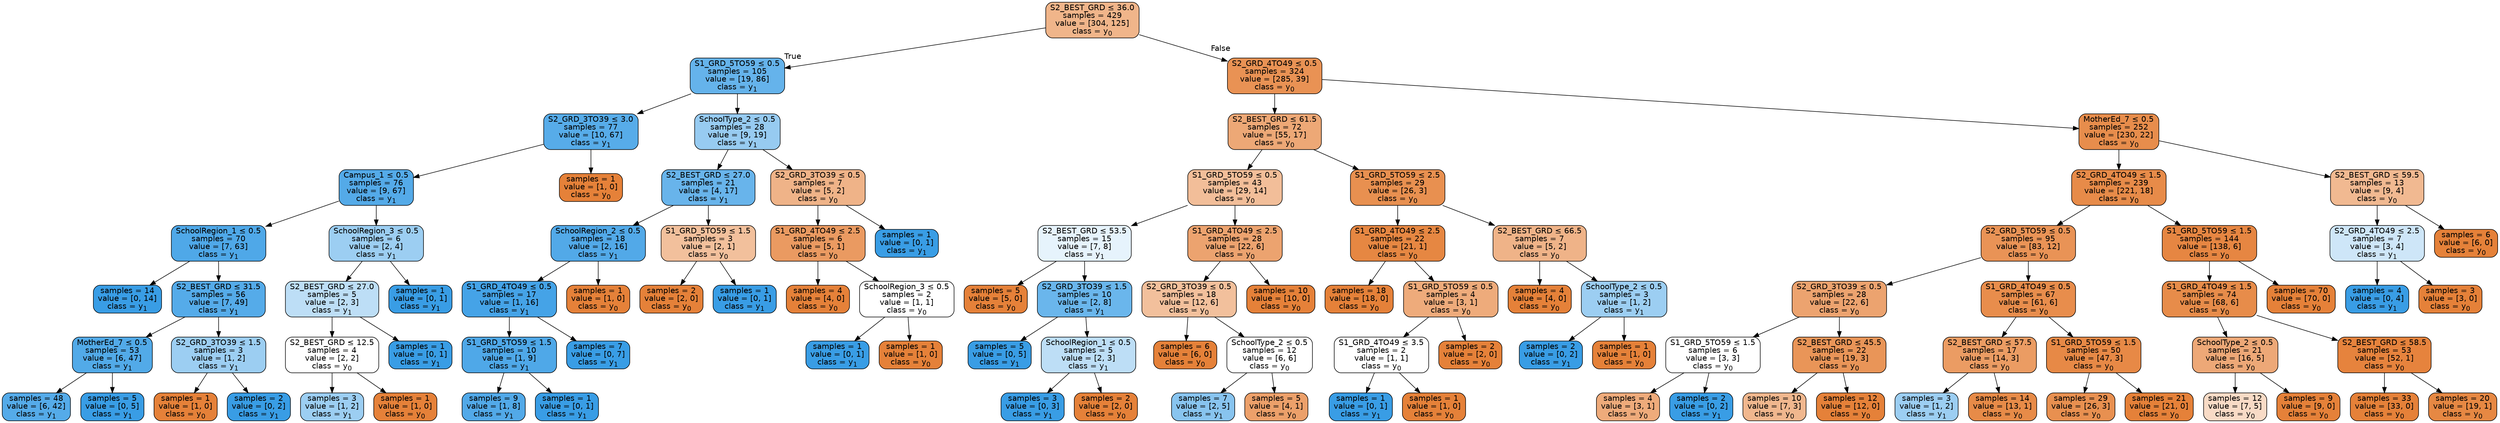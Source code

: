 digraph Tree {
node [shape=box, style="filled, rounded", color="black", fontname=helvetica] ;
edge [fontname=helvetica] ;
0 [label=<S2_BEST_GRD &le; 36.0<br/>samples = 429<br/>value = [304, 125]<br/>class = y<SUB>0</SUB>>, fillcolor="#f0b58a"] ;
1 [label=<S1_GRD_5TO59 &le; 0.5<br/>samples = 105<br/>value = [19, 86]<br/>class = y<SUB>1</SUB>>, fillcolor="#65b3eb"] ;
0 -> 1 [labeldistance=2.5, labelangle=45, headlabel="True"] ;
2 [label=<S2_GRD_3TO39 &le; 3.0<br/>samples = 77<br/>value = [10, 67]<br/>class = y<SUB>1</SUB>>, fillcolor="#57ace9"] ;
1 -> 2 ;
3 [label=<Campus_1 &le; 0.5<br/>samples = 76<br/>value = [9, 67]<br/>class = y<SUB>1</SUB>>, fillcolor="#54aae8"] ;
2 -> 3 ;
4 [label=<SchoolRegion_1 &le; 0.5<br/>samples = 70<br/>value = [7, 63]<br/>class = y<SUB>1</SUB>>, fillcolor="#4fa8e8"] ;
3 -> 4 ;
5 [label=<samples = 14<br/>value = [0, 14]<br/>class = y<SUB>1</SUB>>, fillcolor="#399de5"] ;
4 -> 5 ;
6 [label=<S2_BEST_GRD &le; 31.5<br/>samples = 56<br/>value = [7, 49]<br/>class = y<SUB>1</SUB>>, fillcolor="#55abe9"] ;
4 -> 6 ;
7 [label=<MotherEd_7 &le; 0.5<br/>samples = 53<br/>value = [6, 47]<br/>class = y<SUB>1</SUB>>, fillcolor="#52aae8"] ;
6 -> 7 ;
8 [label=<samples = 48<br/>value = [6, 42]<br/>class = y<SUB>1</SUB>>, fillcolor="#55abe9"] ;
7 -> 8 ;
9 [label=<samples = 5<br/>value = [0, 5]<br/>class = y<SUB>1</SUB>>, fillcolor="#399de5"] ;
7 -> 9 ;
10 [label=<S2_GRD_3TO39 &le; 1.5<br/>samples = 3<br/>value = [1, 2]<br/>class = y<SUB>1</SUB>>, fillcolor="#9ccef2"] ;
6 -> 10 ;
11 [label=<samples = 1<br/>value = [1, 0]<br/>class = y<SUB>0</SUB>>, fillcolor="#e58139"] ;
10 -> 11 ;
12 [label=<samples = 2<br/>value = [0, 2]<br/>class = y<SUB>1</SUB>>, fillcolor="#399de5"] ;
10 -> 12 ;
13 [label=<SchoolRegion_3 &le; 0.5<br/>samples = 6<br/>value = [2, 4]<br/>class = y<SUB>1</SUB>>, fillcolor="#9ccef2"] ;
3 -> 13 ;
14 [label=<S2_BEST_GRD &le; 27.0<br/>samples = 5<br/>value = [2, 3]<br/>class = y<SUB>1</SUB>>, fillcolor="#bddef6"] ;
13 -> 14 ;
15 [label=<S2_BEST_GRD &le; 12.5<br/>samples = 4<br/>value = [2, 2]<br/>class = y<SUB>0</SUB>>, fillcolor="#ffffff"] ;
14 -> 15 ;
16 [label=<samples = 3<br/>value = [1, 2]<br/>class = y<SUB>1</SUB>>, fillcolor="#9ccef2"] ;
15 -> 16 ;
17 [label=<samples = 1<br/>value = [1, 0]<br/>class = y<SUB>0</SUB>>, fillcolor="#e58139"] ;
15 -> 17 ;
18 [label=<samples = 1<br/>value = [0, 1]<br/>class = y<SUB>1</SUB>>, fillcolor="#399de5"] ;
14 -> 18 ;
19 [label=<samples = 1<br/>value = [0, 1]<br/>class = y<SUB>1</SUB>>, fillcolor="#399de5"] ;
13 -> 19 ;
20 [label=<samples = 1<br/>value = [1, 0]<br/>class = y<SUB>0</SUB>>, fillcolor="#e58139"] ;
2 -> 20 ;
21 [label=<SchoolType_2 &le; 0.5<br/>samples = 28<br/>value = [9, 19]<br/>class = y<SUB>1</SUB>>, fillcolor="#97cbf1"] ;
1 -> 21 ;
22 [label=<S2_BEST_GRD &le; 27.0<br/>samples = 21<br/>value = [4, 17]<br/>class = y<SUB>1</SUB>>, fillcolor="#68b4eb"] ;
21 -> 22 ;
23 [label=<SchoolRegion_2 &le; 0.5<br/>samples = 18<br/>value = [2, 16]<br/>class = y<SUB>1</SUB>>, fillcolor="#52a9e8"] ;
22 -> 23 ;
24 [label=<S1_GRD_4TO49 &le; 0.5<br/>samples = 17<br/>value = [1, 16]<br/>class = y<SUB>1</SUB>>, fillcolor="#45a3e7"] ;
23 -> 24 ;
25 [label=<S1_GRD_5TO59 &le; 1.5<br/>samples = 10<br/>value = [1, 9]<br/>class = y<SUB>1</SUB>>, fillcolor="#4fa8e8"] ;
24 -> 25 ;
26 [label=<samples = 9<br/>value = [1, 8]<br/>class = y<SUB>1</SUB>>, fillcolor="#52a9e8"] ;
25 -> 26 ;
27 [label=<samples = 1<br/>value = [0, 1]<br/>class = y<SUB>1</SUB>>, fillcolor="#399de5"] ;
25 -> 27 ;
28 [label=<samples = 7<br/>value = [0, 7]<br/>class = y<SUB>1</SUB>>, fillcolor="#399de5"] ;
24 -> 28 ;
29 [label=<samples = 1<br/>value = [1, 0]<br/>class = y<SUB>0</SUB>>, fillcolor="#e58139"] ;
23 -> 29 ;
30 [label=<S1_GRD_5TO59 &le; 1.5<br/>samples = 3<br/>value = [2, 1]<br/>class = y<SUB>0</SUB>>, fillcolor="#f2c09c"] ;
22 -> 30 ;
31 [label=<samples = 2<br/>value = [2, 0]<br/>class = y<SUB>0</SUB>>, fillcolor="#e58139"] ;
30 -> 31 ;
32 [label=<samples = 1<br/>value = [0, 1]<br/>class = y<SUB>1</SUB>>, fillcolor="#399de5"] ;
30 -> 32 ;
33 [label=<S2_GRD_3TO39 &le; 0.5<br/>samples = 7<br/>value = [5, 2]<br/>class = y<SUB>0</SUB>>, fillcolor="#efb388"] ;
21 -> 33 ;
34 [label=<S1_GRD_4TO49 &le; 2.5<br/>samples = 6<br/>value = [5, 1]<br/>class = y<SUB>0</SUB>>, fillcolor="#ea9a61"] ;
33 -> 34 ;
35 [label=<samples = 4<br/>value = [4, 0]<br/>class = y<SUB>0</SUB>>, fillcolor="#e58139"] ;
34 -> 35 ;
36 [label=<SchoolRegion_3 &le; 0.5<br/>samples = 2<br/>value = [1, 1]<br/>class = y<SUB>0</SUB>>, fillcolor="#ffffff"] ;
34 -> 36 ;
37 [label=<samples = 1<br/>value = [0, 1]<br/>class = y<SUB>1</SUB>>, fillcolor="#399de5"] ;
36 -> 37 ;
38 [label=<samples = 1<br/>value = [1, 0]<br/>class = y<SUB>0</SUB>>, fillcolor="#e58139"] ;
36 -> 38 ;
39 [label=<samples = 1<br/>value = [0, 1]<br/>class = y<SUB>1</SUB>>, fillcolor="#399de5"] ;
33 -> 39 ;
40 [label=<S2_GRD_4TO49 &le; 0.5<br/>samples = 324<br/>value = [285, 39]<br/>class = y<SUB>0</SUB>>, fillcolor="#e99254"] ;
0 -> 40 [labeldistance=2.5, labelangle=-45, headlabel="False"] ;
41 [label=<S2_BEST_GRD &le; 61.5<br/>samples = 72<br/>value = [55, 17]<br/>class = y<SUB>0</SUB>>, fillcolor="#eda876"] ;
40 -> 41 ;
42 [label=<S1_GRD_5TO59 &le; 0.5<br/>samples = 43<br/>value = [29, 14]<br/>class = y<SUB>0</SUB>>, fillcolor="#f2be99"] ;
41 -> 42 ;
43 [label=<S2_BEST_GRD &le; 53.5<br/>samples = 15<br/>value = [7, 8]<br/>class = y<SUB>1</SUB>>, fillcolor="#e6f3fc"] ;
42 -> 43 ;
44 [label=<samples = 5<br/>value = [5, 0]<br/>class = y<SUB>0</SUB>>, fillcolor="#e58139"] ;
43 -> 44 ;
45 [label=<S2_GRD_3TO39 &le; 1.5<br/>samples = 10<br/>value = [2, 8]<br/>class = y<SUB>1</SUB>>, fillcolor="#6ab6ec"] ;
43 -> 45 ;
46 [label=<samples = 5<br/>value = [0, 5]<br/>class = y<SUB>1</SUB>>, fillcolor="#399de5"] ;
45 -> 46 ;
47 [label=<SchoolRegion_1 &le; 0.5<br/>samples = 5<br/>value = [2, 3]<br/>class = y<SUB>1</SUB>>, fillcolor="#bddef6"] ;
45 -> 47 ;
48 [label=<samples = 3<br/>value = [0, 3]<br/>class = y<SUB>1</SUB>>, fillcolor="#399de5"] ;
47 -> 48 ;
49 [label=<samples = 2<br/>value = [2, 0]<br/>class = y<SUB>0</SUB>>, fillcolor="#e58139"] ;
47 -> 49 ;
50 [label=<S1_GRD_4TO49 &le; 2.5<br/>samples = 28<br/>value = [22, 6]<br/>class = y<SUB>0</SUB>>, fillcolor="#eca36f"] ;
42 -> 50 ;
51 [label=<S2_GRD_3TO39 &le; 0.5<br/>samples = 18<br/>value = [12, 6]<br/>class = y<SUB>0</SUB>>, fillcolor="#f2c09c"] ;
50 -> 51 ;
52 [label=<samples = 6<br/>value = [6, 0]<br/>class = y<SUB>0</SUB>>, fillcolor="#e58139"] ;
51 -> 52 ;
53 [label=<SchoolType_2 &le; 0.5<br/>samples = 12<br/>value = [6, 6]<br/>class = y<SUB>0</SUB>>, fillcolor="#ffffff"] ;
51 -> 53 ;
54 [label=<samples = 7<br/>value = [2, 5]<br/>class = y<SUB>1</SUB>>, fillcolor="#88c4ef"] ;
53 -> 54 ;
55 [label=<samples = 5<br/>value = [4, 1]<br/>class = y<SUB>0</SUB>>, fillcolor="#eca06a"] ;
53 -> 55 ;
56 [label=<samples = 10<br/>value = [10, 0]<br/>class = y<SUB>0</SUB>>, fillcolor="#e58139"] ;
50 -> 56 ;
57 [label=<S1_GRD_5TO59 &le; 2.5<br/>samples = 29<br/>value = [26, 3]<br/>class = y<SUB>0</SUB>>, fillcolor="#e89050"] ;
41 -> 57 ;
58 [label=<S1_GRD_4TO49 &le; 2.5<br/>samples = 22<br/>value = [21, 1]<br/>class = y<SUB>0</SUB>>, fillcolor="#e68742"] ;
57 -> 58 ;
59 [label=<samples = 18<br/>value = [18, 0]<br/>class = y<SUB>0</SUB>>, fillcolor="#e58139"] ;
58 -> 59 ;
60 [label=<S1_GRD_5TO59 &le; 0.5<br/>samples = 4<br/>value = [3, 1]<br/>class = y<SUB>0</SUB>>, fillcolor="#eeab7b"] ;
58 -> 60 ;
61 [label=<S1_GRD_4TO49 &le; 3.5<br/>samples = 2<br/>value = [1, 1]<br/>class = y<SUB>0</SUB>>, fillcolor="#ffffff"] ;
60 -> 61 ;
62 [label=<samples = 1<br/>value = [0, 1]<br/>class = y<SUB>1</SUB>>, fillcolor="#399de5"] ;
61 -> 62 ;
63 [label=<samples = 1<br/>value = [1, 0]<br/>class = y<SUB>0</SUB>>, fillcolor="#e58139"] ;
61 -> 63 ;
64 [label=<samples = 2<br/>value = [2, 0]<br/>class = y<SUB>0</SUB>>, fillcolor="#e58139"] ;
60 -> 64 ;
65 [label=<S2_BEST_GRD &le; 66.5<br/>samples = 7<br/>value = [5, 2]<br/>class = y<SUB>0</SUB>>, fillcolor="#efb388"] ;
57 -> 65 ;
66 [label=<samples = 4<br/>value = [4, 0]<br/>class = y<SUB>0</SUB>>, fillcolor="#e58139"] ;
65 -> 66 ;
67 [label=<SchoolType_2 &le; 0.5<br/>samples = 3<br/>value = [1, 2]<br/>class = y<SUB>1</SUB>>, fillcolor="#9ccef2"] ;
65 -> 67 ;
68 [label=<samples = 2<br/>value = [0, 2]<br/>class = y<SUB>1</SUB>>, fillcolor="#399de5"] ;
67 -> 68 ;
69 [label=<samples = 1<br/>value = [1, 0]<br/>class = y<SUB>0</SUB>>, fillcolor="#e58139"] ;
67 -> 69 ;
70 [label=<MotherEd_7 &le; 0.5<br/>samples = 252<br/>value = [230, 22]<br/>class = y<SUB>0</SUB>>, fillcolor="#e78d4c"] ;
40 -> 70 ;
71 [label=<S2_GRD_4TO49 &le; 1.5<br/>samples = 239<br/>value = [221, 18]<br/>class = y<SUB>0</SUB>>, fillcolor="#e78b49"] ;
70 -> 71 ;
72 [label=<S2_GRD_5TO59 &le; 0.5<br/>samples = 95<br/>value = [83, 12]<br/>class = y<SUB>0</SUB>>, fillcolor="#e99356"] ;
71 -> 72 ;
73 [label=<S2_GRD_3TO39 &le; 0.5<br/>samples = 28<br/>value = [22, 6]<br/>class = y<SUB>0</SUB>>, fillcolor="#eca36f"] ;
72 -> 73 ;
74 [label=<S1_GRD_5TO59 &le; 1.5<br/>samples = 6<br/>value = [3, 3]<br/>class = y<SUB>0</SUB>>, fillcolor="#ffffff"] ;
73 -> 74 ;
75 [label=<samples = 4<br/>value = [3, 1]<br/>class = y<SUB>0</SUB>>, fillcolor="#eeab7b"] ;
74 -> 75 ;
76 [label=<samples = 2<br/>value = [0, 2]<br/>class = y<SUB>1</SUB>>, fillcolor="#399de5"] ;
74 -> 76 ;
77 [label=<S2_BEST_GRD &le; 45.5<br/>samples = 22<br/>value = [19, 3]<br/>class = y<SUB>0</SUB>>, fillcolor="#e99558"] ;
73 -> 77 ;
78 [label=<samples = 10<br/>value = [7, 3]<br/>class = y<SUB>0</SUB>>, fillcolor="#f0b78e"] ;
77 -> 78 ;
79 [label=<samples = 12<br/>value = [12, 0]<br/>class = y<SUB>0</SUB>>, fillcolor="#e58139"] ;
77 -> 79 ;
80 [label=<S1_GRD_4TO49 &le; 0.5<br/>samples = 67<br/>value = [61, 6]<br/>class = y<SUB>0</SUB>>, fillcolor="#e88d4c"] ;
72 -> 80 ;
81 [label=<S2_BEST_GRD &le; 57.5<br/>samples = 17<br/>value = [14, 3]<br/>class = y<SUB>0</SUB>>, fillcolor="#eb9c63"] ;
80 -> 81 ;
82 [label=<samples = 3<br/>value = [1, 2]<br/>class = y<SUB>1</SUB>>, fillcolor="#9ccef2"] ;
81 -> 82 ;
83 [label=<samples = 14<br/>value = [13, 1]<br/>class = y<SUB>0</SUB>>, fillcolor="#e78b48"] ;
81 -> 83 ;
84 [label=<S1_GRD_5TO59 &le; 1.5<br/>samples = 50<br/>value = [47, 3]<br/>class = y<SUB>0</SUB>>, fillcolor="#e78946"] ;
80 -> 84 ;
85 [label=<samples = 29<br/>value = [26, 3]<br/>class = y<SUB>0</SUB>>, fillcolor="#e89050"] ;
84 -> 85 ;
86 [label=<samples = 21<br/>value = [21, 0]<br/>class = y<SUB>0</SUB>>, fillcolor="#e58139"] ;
84 -> 86 ;
87 [label=<S1_GRD_5TO59 &le; 1.5<br/>samples = 144<br/>value = [138, 6]<br/>class = y<SUB>0</SUB>>, fillcolor="#e68642"] ;
71 -> 87 ;
88 [label=<S1_GRD_4TO49 &le; 1.5<br/>samples = 74<br/>value = [68, 6]<br/>class = y<SUB>0</SUB>>, fillcolor="#e78c4a"] ;
87 -> 88 ;
89 [label=<SchoolType_2 &le; 0.5<br/>samples = 21<br/>value = [16, 5]<br/>class = y<SUB>0</SUB>>, fillcolor="#eda877"] ;
88 -> 89 ;
90 [label=<samples = 12<br/>value = [7, 5]<br/>class = y<SUB>0</SUB>>, fillcolor="#f8dbc6"] ;
89 -> 90 ;
91 [label=<samples = 9<br/>value = [9, 0]<br/>class = y<SUB>0</SUB>>, fillcolor="#e58139"] ;
89 -> 91 ;
92 [label=<S2_BEST_GRD &le; 58.5<br/>samples = 53<br/>value = [52, 1]<br/>class = y<SUB>0</SUB>>, fillcolor="#e6833d"] ;
88 -> 92 ;
93 [label=<samples = 33<br/>value = [33, 0]<br/>class = y<SUB>0</SUB>>, fillcolor="#e58139"] ;
92 -> 93 ;
94 [label=<samples = 20<br/>value = [19, 1]<br/>class = y<SUB>0</SUB>>, fillcolor="#e68843"] ;
92 -> 94 ;
95 [label=<samples = 70<br/>value = [70, 0]<br/>class = y<SUB>0</SUB>>, fillcolor="#e58139"] ;
87 -> 95 ;
96 [label=<S2_BEST_GRD &le; 59.5<br/>samples = 13<br/>value = [9, 4]<br/>class = y<SUB>0</SUB>>, fillcolor="#f1b991"] ;
70 -> 96 ;
97 [label=<S2_GRD_4TO49 &le; 2.5<br/>samples = 7<br/>value = [3, 4]<br/>class = y<SUB>1</SUB>>, fillcolor="#cee6f8"] ;
96 -> 97 ;
98 [label=<samples = 4<br/>value = [0, 4]<br/>class = y<SUB>1</SUB>>, fillcolor="#399de5"] ;
97 -> 98 ;
99 [label=<samples = 3<br/>value = [3, 0]<br/>class = y<SUB>0</SUB>>, fillcolor="#e58139"] ;
97 -> 99 ;
100 [label=<samples = 6<br/>value = [6, 0]<br/>class = y<SUB>0</SUB>>, fillcolor="#e58139"] ;
96 -> 100 ;
}